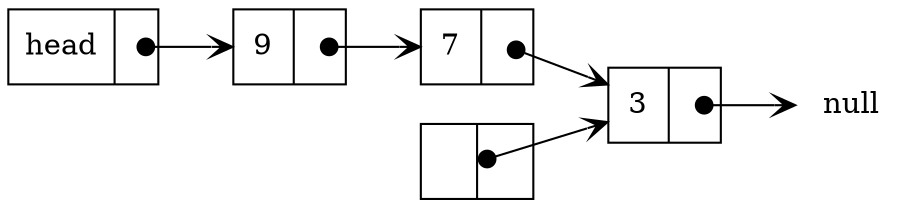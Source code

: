 digraph single_linked_list {
        rankdir=LR;
        node [shape=record];
        head [label="{ head | <ref>  }"]
        a [label="{ 3 | <ref>  }"]
        b [label="{ 7 | <ref>  }"]
        c [label="{ 9 | <ref>  }"]
        temp_node [label="{ | <ref>  }"]
        null [shape=none, label="null"];
        head:ref:c -> c[arrowhead=vee, arrowtail=dot, dir=both, tailclip=false];
        a:ref:c -> null   [arrowhead=vee, arrowtail=dot, dir=both, tailclip=false];
        b:ref:c -> a[arrowhead=vee, arrowtail=dot, dir=both, tailclip=false];
        c:ref:c -> b[arrowhead=vee, arrowtail=dot, dir=both, tailclip=false];
        temp_node -> a[arrowhead=vee, arrowtail=dot, dir=both, tailclip=false];
}


